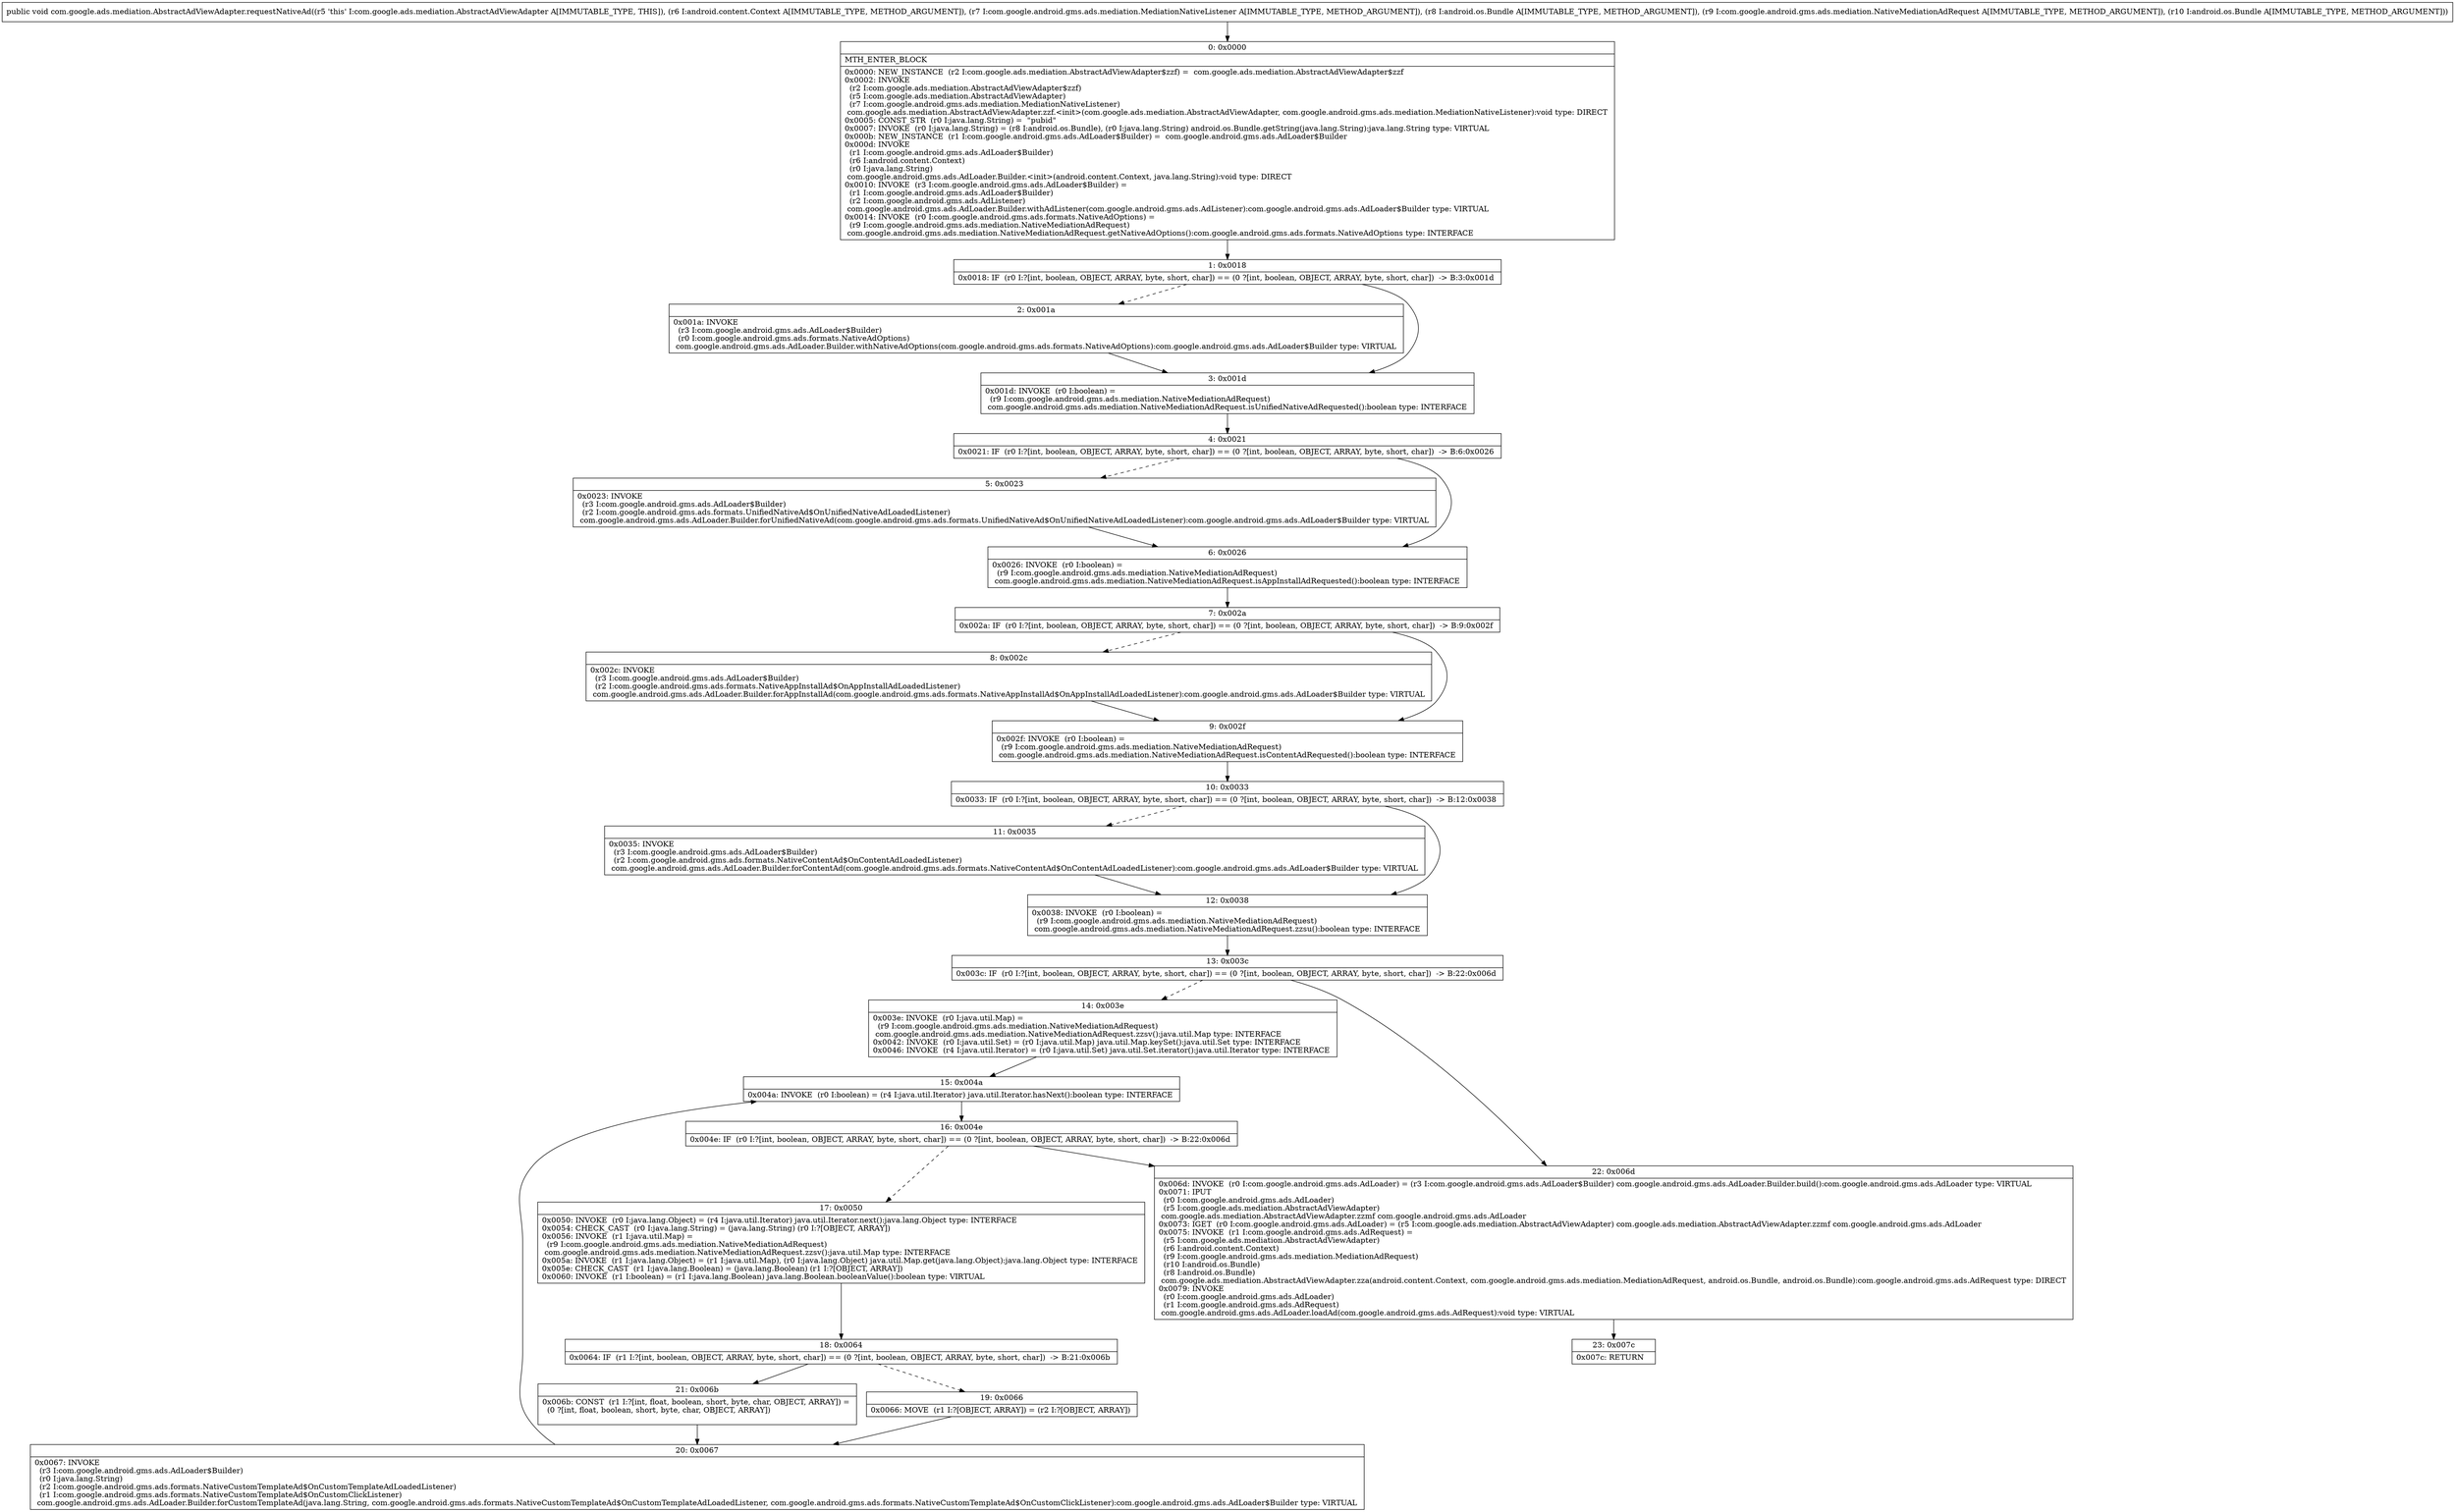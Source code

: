 digraph "CFG forcom.google.ads.mediation.AbstractAdViewAdapter.requestNativeAd(Landroid\/content\/Context;Lcom\/google\/android\/gms\/ads\/mediation\/MediationNativeListener;Landroid\/os\/Bundle;Lcom\/google\/android\/gms\/ads\/mediation\/NativeMediationAdRequest;Landroid\/os\/Bundle;)V" {
Node_0 [shape=record,label="{0\:\ 0x0000|MTH_ENTER_BLOCK\l|0x0000: NEW_INSTANCE  (r2 I:com.google.ads.mediation.AbstractAdViewAdapter$zzf) =  com.google.ads.mediation.AbstractAdViewAdapter$zzf \l0x0002: INVOKE  \l  (r2 I:com.google.ads.mediation.AbstractAdViewAdapter$zzf)\l  (r5 I:com.google.ads.mediation.AbstractAdViewAdapter)\l  (r7 I:com.google.android.gms.ads.mediation.MediationNativeListener)\l com.google.ads.mediation.AbstractAdViewAdapter.zzf.\<init\>(com.google.ads.mediation.AbstractAdViewAdapter, com.google.android.gms.ads.mediation.MediationNativeListener):void type: DIRECT \l0x0005: CONST_STR  (r0 I:java.lang.String) =  \"pubid\" \l0x0007: INVOKE  (r0 I:java.lang.String) = (r8 I:android.os.Bundle), (r0 I:java.lang.String) android.os.Bundle.getString(java.lang.String):java.lang.String type: VIRTUAL \l0x000b: NEW_INSTANCE  (r1 I:com.google.android.gms.ads.AdLoader$Builder) =  com.google.android.gms.ads.AdLoader$Builder \l0x000d: INVOKE  \l  (r1 I:com.google.android.gms.ads.AdLoader$Builder)\l  (r6 I:android.content.Context)\l  (r0 I:java.lang.String)\l com.google.android.gms.ads.AdLoader.Builder.\<init\>(android.content.Context, java.lang.String):void type: DIRECT \l0x0010: INVOKE  (r3 I:com.google.android.gms.ads.AdLoader$Builder) = \l  (r1 I:com.google.android.gms.ads.AdLoader$Builder)\l  (r2 I:com.google.android.gms.ads.AdListener)\l com.google.android.gms.ads.AdLoader.Builder.withAdListener(com.google.android.gms.ads.AdListener):com.google.android.gms.ads.AdLoader$Builder type: VIRTUAL \l0x0014: INVOKE  (r0 I:com.google.android.gms.ads.formats.NativeAdOptions) = \l  (r9 I:com.google.android.gms.ads.mediation.NativeMediationAdRequest)\l com.google.android.gms.ads.mediation.NativeMediationAdRequest.getNativeAdOptions():com.google.android.gms.ads.formats.NativeAdOptions type: INTERFACE \l}"];
Node_1 [shape=record,label="{1\:\ 0x0018|0x0018: IF  (r0 I:?[int, boolean, OBJECT, ARRAY, byte, short, char]) == (0 ?[int, boolean, OBJECT, ARRAY, byte, short, char])  \-\> B:3:0x001d \l}"];
Node_2 [shape=record,label="{2\:\ 0x001a|0x001a: INVOKE  \l  (r3 I:com.google.android.gms.ads.AdLoader$Builder)\l  (r0 I:com.google.android.gms.ads.formats.NativeAdOptions)\l com.google.android.gms.ads.AdLoader.Builder.withNativeAdOptions(com.google.android.gms.ads.formats.NativeAdOptions):com.google.android.gms.ads.AdLoader$Builder type: VIRTUAL \l}"];
Node_3 [shape=record,label="{3\:\ 0x001d|0x001d: INVOKE  (r0 I:boolean) = \l  (r9 I:com.google.android.gms.ads.mediation.NativeMediationAdRequest)\l com.google.android.gms.ads.mediation.NativeMediationAdRequest.isUnifiedNativeAdRequested():boolean type: INTERFACE \l}"];
Node_4 [shape=record,label="{4\:\ 0x0021|0x0021: IF  (r0 I:?[int, boolean, OBJECT, ARRAY, byte, short, char]) == (0 ?[int, boolean, OBJECT, ARRAY, byte, short, char])  \-\> B:6:0x0026 \l}"];
Node_5 [shape=record,label="{5\:\ 0x0023|0x0023: INVOKE  \l  (r3 I:com.google.android.gms.ads.AdLoader$Builder)\l  (r2 I:com.google.android.gms.ads.formats.UnifiedNativeAd$OnUnifiedNativeAdLoadedListener)\l com.google.android.gms.ads.AdLoader.Builder.forUnifiedNativeAd(com.google.android.gms.ads.formats.UnifiedNativeAd$OnUnifiedNativeAdLoadedListener):com.google.android.gms.ads.AdLoader$Builder type: VIRTUAL \l}"];
Node_6 [shape=record,label="{6\:\ 0x0026|0x0026: INVOKE  (r0 I:boolean) = \l  (r9 I:com.google.android.gms.ads.mediation.NativeMediationAdRequest)\l com.google.android.gms.ads.mediation.NativeMediationAdRequest.isAppInstallAdRequested():boolean type: INTERFACE \l}"];
Node_7 [shape=record,label="{7\:\ 0x002a|0x002a: IF  (r0 I:?[int, boolean, OBJECT, ARRAY, byte, short, char]) == (0 ?[int, boolean, OBJECT, ARRAY, byte, short, char])  \-\> B:9:0x002f \l}"];
Node_8 [shape=record,label="{8\:\ 0x002c|0x002c: INVOKE  \l  (r3 I:com.google.android.gms.ads.AdLoader$Builder)\l  (r2 I:com.google.android.gms.ads.formats.NativeAppInstallAd$OnAppInstallAdLoadedListener)\l com.google.android.gms.ads.AdLoader.Builder.forAppInstallAd(com.google.android.gms.ads.formats.NativeAppInstallAd$OnAppInstallAdLoadedListener):com.google.android.gms.ads.AdLoader$Builder type: VIRTUAL \l}"];
Node_9 [shape=record,label="{9\:\ 0x002f|0x002f: INVOKE  (r0 I:boolean) = \l  (r9 I:com.google.android.gms.ads.mediation.NativeMediationAdRequest)\l com.google.android.gms.ads.mediation.NativeMediationAdRequest.isContentAdRequested():boolean type: INTERFACE \l}"];
Node_10 [shape=record,label="{10\:\ 0x0033|0x0033: IF  (r0 I:?[int, boolean, OBJECT, ARRAY, byte, short, char]) == (0 ?[int, boolean, OBJECT, ARRAY, byte, short, char])  \-\> B:12:0x0038 \l}"];
Node_11 [shape=record,label="{11\:\ 0x0035|0x0035: INVOKE  \l  (r3 I:com.google.android.gms.ads.AdLoader$Builder)\l  (r2 I:com.google.android.gms.ads.formats.NativeContentAd$OnContentAdLoadedListener)\l com.google.android.gms.ads.AdLoader.Builder.forContentAd(com.google.android.gms.ads.formats.NativeContentAd$OnContentAdLoadedListener):com.google.android.gms.ads.AdLoader$Builder type: VIRTUAL \l}"];
Node_12 [shape=record,label="{12\:\ 0x0038|0x0038: INVOKE  (r0 I:boolean) = \l  (r9 I:com.google.android.gms.ads.mediation.NativeMediationAdRequest)\l com.google.android.gms.ads.mediation.NativeMediationAdRequest.zzsu():boolean type: INTERFACE \l}"];
Node_13 [shape=record,label="{13\:\ 0x003c|0x003c: IF  (r0 I:?[int, boolean, OBJECT, ARRAY, byte, short, char]) == (0 ?[int, boolean, OBJECT, ARRAY, byte, short, char])  \-\> B:22:0x006d \l}"];
Node_14 [shape=record,label="{14\:\ 0x003e|0x003e: INVOKE  (r0 I:java.util.Map) = \l  (r9 I:com.google.android.gms.ads.mediation.NativeMediationAdRequest)\l com.google.android.gms.ads.mediation.NativeMediationAdRequest.zzsv():java.util.Map type: INTERFACE \l0x0042: INVOKE  (r0 I:java.util.Set) = (r0 I:java.util.Map) java.util.Map.keySet():java.util.Set type: INTERFACE \l0x0046: INVOKE  (r4 I:java.util.Iterator) = (r0 I:java.util.Set) java.util.Set.iterator():java.util.Iterator type: INTERFACE \l}"];
Node_15 [shape=record,label="{15\:\ 0x004a|0x004a: INVOKE  (r0 I:boolean) = (r4 I:java.util.Iterator) java.util.Iterator.hasNext():boolean type: INTERFACE \l}"];
Node_16 [shape=record,label="{16\:\ 0x004e|0x004e: IF  (r0 I:?[int, boolean, OBJECT, ARRAY, byte, short, char]) == (0 ?[int, boolean, OBJECT, ARRAY, byte, short, char])  \-\> B:22:0x006d \l}"];
Node_17 [shape=record,label="{17\:\ 0x0050|0x0050: INVOKE  (r0 I:java.lang.Object) = (r4 I:java.util.Iterator) java.util.Iterator.next():java.lang.Object type: INTERFACE \l0x0054: CHECK_CAST  (r0 I:java.lang.String) = (java.lang.String) (r0 I:?[OBJECT, ARRAY]) \l0x0056: INVOKE  (r1 I:java.util.Map) = \l  (r9 I:com.google.android.gms.ads.mediation.NativeMediationAdRequest)\l com.google.android.gms.ads.mediation.NativeMediationAdRequest.zzsv():java.util.Map type: INTERFACE \l0x005a: INVOKE  (r1 I:java.lang.Object) = (r1 I:java.util.Map), (r0 I:java.lang.Object) java.util.Map.get(java.lang.Object):java.lang.Object type: INTERFACE \l0x005e: CHECK_CAST  (r1 I:java.lang.Boolean) = (java.lang.Boolean) (r1 I:?[OBJECT, ARRAY]) \l0x0060: INVOKE  (r1 I:boolean) = (r1 I:java.lang.Boolean) java.lang.Boolean.booleanValue():boolean type: VIRTUAL \l}"];
Node_18 [shape=record,label="{18\:\ 0x0064|0x0064: IF  (r1 I:?[int, boolean, OBJECT, ARRAY, byte, short, char]) == (0 ?[int, boolean, OBJECT, ARRAY, byte, short, char])  \-\> B:21:0x006b \l}"];
Node_19 [shape=record,label="{19\:\ 0x0066|0x0066: MOVE  (r1 I:?[OBJECT, ARRAY]) = (r2 I:?[OBJECT, ARRAY]) \l}"];
Node_20 [shape=record,label="{20\:\ 0x0067|0x0067: INVOKE  \l  (r3 I:com.google.android.gms.ads.AdLoader$Builder)\l  (r0 I:java.lang.String)\l  (r2 I:com.google.android.gms.ads.formats.NativeCustomTemplateAd$OnCustomTemplateAdLoadedListener)\l  (r1 I:com.google.android.gms.ads.formats.NativeCustomTemplateAd$OnCustomClickListener)\l com.google.android.gms.ads.AdLoader.Builder.forCustomTemplateAd(java.lang.String, com.google.android.gms.ads.formats.NativeCustomTemplateAd$OnCustomTemplateAdLoadedListener, com.google.android.gms.ads.formats.NativeCustomTemplateAd$OnCustomClickListener):com.google.android.gms.ads.AdLoader$Builder type: VIRTUAL \l}"];
Node_21 [shape=record,label="{21\:\ 0x006b|0x006b: CONST  (r1 I:?[int, float, boolean, short, byte, char, OBJECT, ARRAY]) = \l  (0 ?[int, float, boolean, short, byte, char, OBJECT, ARRAY])\l \l}"];
Node_22 [shape=record,label="{22\:\ 0x006d|0x006d: INVOKE  (r0 I:com.google.android.gms.ads.AdLoader) = (r3 I:com.google.android.gms.ads.AdLoader$Builder) com.google.android.gms.ads.AdLoader.Builder.build():com.google.android.gms.ads.AdLoader type: VIRTUAL \l0x0071: IPUT  \l  (r0 I:com.google.android.gms.ads.AdLoader)\l  (r5 I:com.google.ads.mediation.AbstractAdViewAdapter)\l com.google.ads.mediation.AbstractAdViewAdapter.zzmf com.google.android.gms.ads.AdLoader \l0x0073: IGET  (r0 I:com.google.android.gms.ads.AdLoader) = (r5 I:com.google.ads.mediation.AbstractAdViewAdapter) com.google.ads.mediation.AbstractAdViewAdapter.zzmf com.google.android.gms.ads.AdLoader \l0x0075: INVOKE  (r1 I:com.google.android.gms.ads.AdRequest) = \l  (r5 I:com.google.ads.mediation.AbstractAdViewAdapter)\l  (r6 I:android.content.Context)\l  (r9 I:com.google.android.gms.ads.mediation.MediationAdRequest)\l  (r10 I:android.os.Bundle)\l  (r8 I:android.os.Bundle)\l com.google.ads.mediation.AbstractAdViewAdapter.zza(android.content.Context, com.google.android.gms.ads.mediation.MediationAdRequest, android.os.Bundle, android.os.Bundle):com.google.android.gms.ads.AdRequest type: DIRECT \l0x0079: INVOKE  \l  (r0 I:com.google.android.gms.ads.AdLoader)\l  (r1 I:com.google.android.gms.ads.AdRequest)\l com.google.android.gms.ads.AdLoader.loadAd(com.google.android.gms.ads.AdRequest):void type: VIRTUAL \l}"];
Node_23 [shape=record,label="{23\:\ 0x007c|0x007c: RETURN   \l}"];
MethodNode[shape=record,label="{public void com.google.ads.mediation.AbstractAdViewAdapter.requestNativeAd((r5 'this' I:com.google.ads.mediation.AbstractAdViewAdapter A[IMMUTABLE_TYPE, THIS]), (r6 I:android.content.Context A[IMMUTABLE_TYPE, METHOD_ARGUMENT]), (r7 I:com.google.android.gms.ads.mediation.MediationNativeListener A[IMMUTABLE_TYPE, METHOD_ARGUMENT]), (r8 I:android.os.Bundle A[IMMUTABLE_TYPE, METHOD_ARGUMENT]), (r9 I:com.google.android.gms.ads.mediation.NativeMediationAdRequest A[IMMUTABLE_TYPE, METHOD_ARGUMENT]), (r10 I:android.os.Bundle A[IMMUTABLE_TYPE, METHOD_ARGUMENT])) }"];
MethodNode -> Node_0;
Node_0 -> Node_1;
Node_1 -> Node_2[style=dashed];
Node_1 -> Node_3;
Node_2 -> Node_3;
Node_3 -> Node_4;
Node_4 -> Node_5[style=dashed];
Node_4 -> Node_6;
Node_5 -> Node_6;
Node_6 -> Node_7;
Node_7 -> Node_8[style=dashed];
Node_7 -> Node_9;
Node_8 -> Node_9;
Node_9 -> Node_10;
Node_10 -> Node_11[style=dashed];
Node_10 -> Node_12;
Node_11 -> Node_12;
Node_12 -> Node_13;
Node_13 -> Node_14[style=dashed];
Node_13 -> Node_22;
Node_14 -> Node_15;
Node_15 -> Node_16;
Node_16 -> Node_17[style=dashed];
Node_16 -> Node_22;
Node_17 -> Node_18;
Node_18 -> Node_19[style=dashed];
Node_18 -> Node_21;
Node_19 -> Node_20;
Node_20 -> Node_15;
Node_21 -> Node_20;
Node_22 -> Node_23;
}

